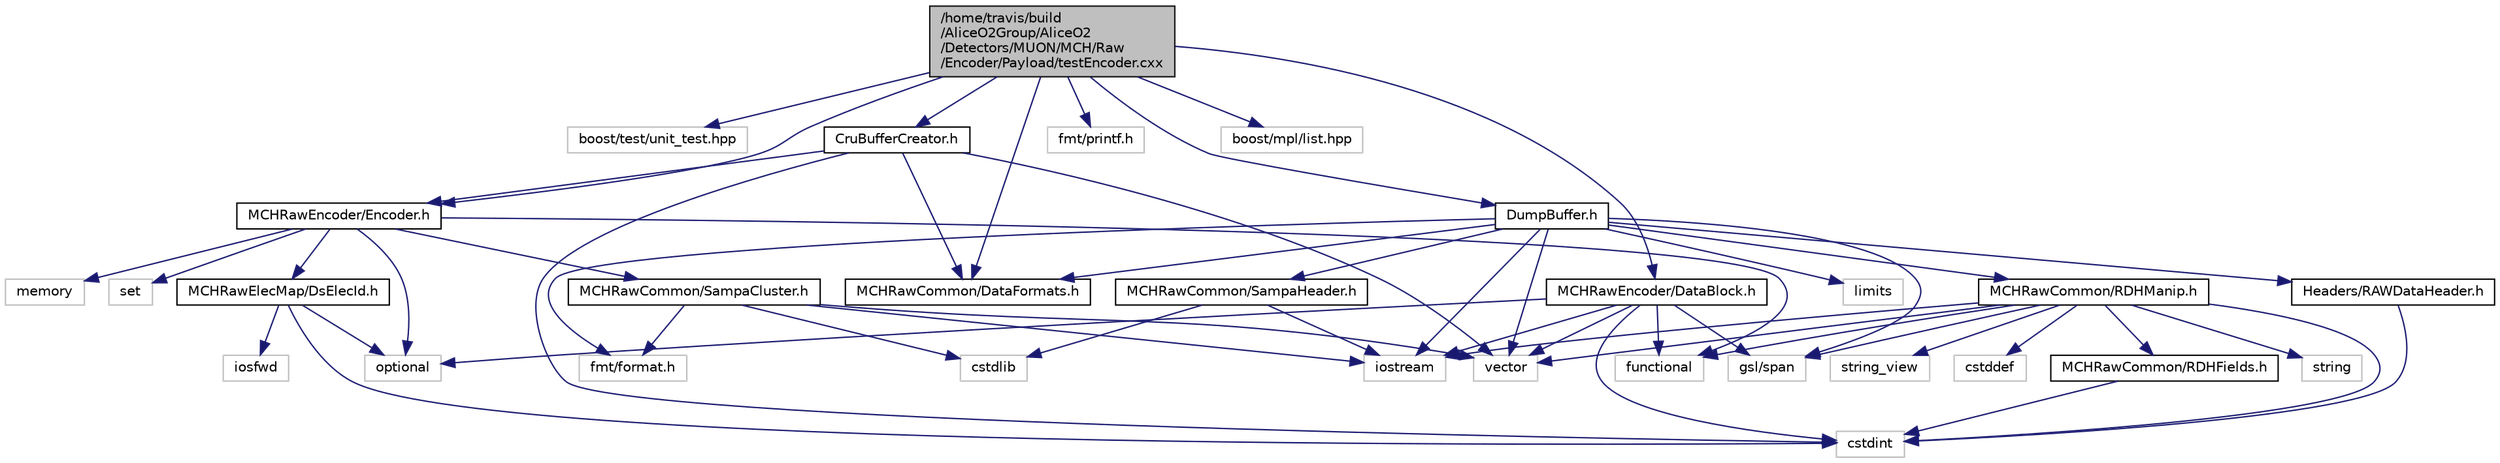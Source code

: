 digraph "/home/travis/build/AliceO2Group/AliceO2/Detectors/MUON/MCH/Raw/Encoder/Payload/testEncoder.cxx"
{
 // INTERACTIVE_SVG=YES
  bgcolor="transparent";
  edge [fontname="Helvetica",fontsize="10",labelfontname="Helvetica",labelfontsize="10"];
  node [fontname="Helvetica",fontsize="10",shape=record];
  Node0 [label="/home/travis/build\l/AliceO2Group/AliceO2\l/Detectors/MUON/MCH/Raw\l/Encoder/Payload/testEncoder.cxx",height=0.2,width=0.4,color="black", fillcolor="grey75", style="filled", fontcolor="black"];
  Node0 -> Node1 [color="midnightblue",fontsize="10",style="solid",fontname="Helvetica"];
  Node1 [label="boost/test/unit_test.hpp",height=0.2,width=0.4,color="grey75"];
  Node0 -> Node2 [color="midnightblue",fontsize="10",style="solid",fontname="Helvetica"];
  Node2 [label="MCHRawEncoder/Encoder.h",height=0.2,width=0.4,color="black",URL="$d6/d32/MUON_2MCH_2Raw_2Encoder_2include_2MCHRawEncoder_2Encoder_8h.html"];
  Node2 -> Node3 [color="midnightblue",fontsize="10",style="solid",fontname="Helvetica"];
  Node3 [label="memory",height=0.2,width=0.4,color="grey75"];
  Node2 -> Node4 [color="midnightblue",fontsize="10",style="solid",fontname="Helvetica"];
  Node4 [label="set",height=0.2,width=0.4,color="grey75"];
  Node2 -> Node5 [color="midnightblue",fontsize="10",style="solid",fontname="Helvetica"];
  Node5 [label="MCHRawElecMap/DsElecId.h",height=0.2,width=0.4,color="black",URL="$d4/d09/DsElecId_8h.html"];
  Node5 -> Node6 [color="midnightblue",fontsize="10",style="solid",fontname="Helvetica"];
  Node6 [label="cstdint",height=0.2,width=0.4,color="grey75"];
  Node5 -> Node7 [color="midnightblue",fontsize="10",style="solid",fontname="Helvetica"];
  Node7 [label="iosfwd",height=0.2,width=0.4,color="grey75"];
  Node5 -> Node8 [color="midnightblue",fontsize="10",style="solid",fontname="Helvetica"];
  Node8 [label="optional",height=0.2,width=0.4,color="grey75"];
  Node2 -> Node9 [color="midnightblue",fontsize="10",style="solid",fontname="Helvetica"];
  Node9 [label="MCHRawCommon/SampaCluster.h",height=0.2,width=0.4,color="black",URL="$d0/d5b/SampaCluster_8h.html"];
  Node9 -> Node10 [color="midnightblue",fontsize="10",style="solid",fontname="Helvetica"];
  Node10 [label="cstdlib",height=0.2,width=0.4,color="grey75"];
  Node9 -> Node11 [color="midnightblue",fontsize="10",style="solid",fontname="Helvetica"];
  Node11 [label="vector",height=0.2,width=0.4,color="grey75"];
  Node9 -> Node12 [color="midnightblue",fontsize="10",style="solid",fontname="Helvetica"];
  Node12 [label="iostream",height=0.2,width=0.4,color="grey75"];
  Node9 -> Node13 [color="midnightblue",fontsize="10",style="solid",fontname="Helvetica"];
  Node13 [label="fmt/format.h",height=0.2,width=0.4,color="grey75"];
  Node2 -> Node14 [color="midnightblue",fontsize="10",style="solid",fontname="Helvetica"];
  Node14 [label="functional",height=0.2,width=0.4,color="grey75"];
  Node2 -> Node8 [color="midnightblue",fontsize="10",style="solid",fontname="Helvetica"];
  Node0 -> Node15 [color="midnightblue",fontsize="10",style="solid",fontname="Helvetica"];
  Node15 [label="MCHRawCommon/DataFormats.h",height=0.2,width=0.4,color="black",URL="$d0/d64/DataFormats_8h.html"];
  Node0 -> Node16 [color="midnightblue",fontsize="10",style="solid",fontname="Helvetica"];
  Node16 [label="MCHRawEncoder/DataBlock.h",height=0.2,width=0.4,color="black",URL="$d0/de5/DataBlock_8h.html"];
  Node16 -> Node6 [color="midnightblue",fontsize="10",style="solid",fontname="Helvetica"];
  Node16 -> Node11 [color="midnightblue",fontsize="10",style="solid",fontname="Helvetica"];
  Node16 -> Node17 [color="midnightblue",fontsize="10",style="solid",fontname="Helvetica"];
  Node17 [label="gsl/span",height=0.2,width=0.4,color="grey75"];
  Node16 -> Node14 [color="midnightblue",fontsize="10",style="solid",fontname="Helvetica"];
  Node16 -> Node12 [color="midnightblue",fontsize="10",style="solid",fontname="Helvetica"];
  Node16 -> Node8 [color="midnightblue",fontsize="10",style="solid",fontname="Helvetica"];
  Node0 -> Node18 [color="midnightblue",fontsize="10",style="solid",fontname="Helvetica"];
  Node18 [label="fmt/printf.h",height=0.2,width=0.4,color="grey75"];
  Node0 -> Node19 [color="midnightblue",fontsize="10",style="solid",fontname="Helvetica"];
  Node19 [label="DumpBuffer.h",height=0.2,width=0.4,color="black",URL="$d1/d53/DumpBuffer_8h.html"];
  Node19 -> Node17 [color="midnightblue",fontsize="10",style="solid",fontname="Helvetica"];
  Node19 -> Node12 [color="midnightblue",fontsize="10",style="solid",fontname="Helvetica"];
  Node19 -> Node13 [color="midnightblue",fontsize="10",style="solid",fontname="Helvetica"];
  Node19 -> Node11 [color="midnightblue",fontsize="10",style="solid",fontname="Helvetica"];
  Node19 -> Node20 [color="midnightblue",fontsize="10",style="solid",fontname="Helvetica"];
  Node20 [label="MCHRawCommon/SampaHeader.h",height=0.2,width=0.4,color="black",URL="$d5/d49/SampaHeader_8h.html"];
  Node20 -> Node10 [color="midnightblue",fontsize="10",style="solid",fontname="Helvetica"];
  Node20 -> Node12 [color="midnightblue",fontsize="10",style="solid",fontname="Helvetica"];
  Node19 -> Node21 [color="midnightblue",fontsize="10",style="solid",fontname="Helvetica"];
  Node21 [label="limits",height=0.2,width=0.4,color="grey75"];
  Node19 -> Node22 [color="midnightblue",fontsize="10",style="solid",fontname="Helvetica"];
  Node22 [label="MCHRawCommon/RDHManip.h",height=0.2,width=0.4,color="black",URL="$dc/d3a/RDHManip_8h.html"];
  Node22 -> Node6 [color="midnightblue",fontsize="10",style="solid",fontname="Helvetica"];
  Node22 -> Node14 [color="midnightblue",fontsize="10",style="solid",fontname="Helvetica"];
  Node22 -> Node17 [color="midnightblue",fontsize="10",style="solid",fontname="Helvetica"];
  Node22 -> Node12 [color="midnightblue",fontsize="10",style="solid",fontname="Helvetica"];
  Node22 -> Node23 [color="midnightblue",fontsize="10",style="solid",fontname="Helvetica"];
  Node23 [label="string",height=0.2,width=0.4,color="grey75"];
  Node22 -> Node24 [color="midnightblue",fontsize="10",style="solid",fontname="Helvetica"];
  Node24 [label="string_view",height=0.2,width=0.4,color="grey75"];
  Node22 -> Node11 [color="midnightblue",fontsize="10",style="solid",fontname="Helvetica"];
  Node22 -> Node25 [color="midnightblue",fontsize="10",style="solid",fontname="Helvetica"];
  Node25 [label="MCHRawCommon/RDHFields.h",height=0.2,width=0.4,color="black",URL="$dd/d9a/RDHFields_8h.html"];
  Node25 -> Node6 [color="midnightblue",fontsize="10",style="solid",fontname="Helvetica"];
  Node22 -> Node26 [color="midnightblue",fontsize="10",style="solid",fontname="Helvetica"];
  Node26 [label="cstddef",height=0.2,width=0.4,color="grey75"];
  Node19 -> Node27 [color="midnightblue",fontsize="10",style="solid",fontname="Helvetica"];
  Node27 [label="Headers/RAWDataHeader.h",height=0.2,width=0.4,color="black",URL="$d4/d78/DataFormats_2Headers_2include_2Headers_2RAWDataHeader_8h.html"];
  Node27 -> Node6 [color="midnightblue",fontsize="10",style="solid",fontname="Helvetica"];
  Node19 -> Node15 [color="midnightblue",fontsize="10",style="solid",fontname="Helvetica"];
  Node0 -> Node28 [color="midnightblue",fontsize="10",style="solid",fontname="Helvetica"];
  Node28 [label="boost/mpl/list.hpp",height=0.2,width=0.4,color="grey75"];
  Node0 -> Node29 [color="midnightblue",fontsize="10",style="solid",fontname="Helvetica"];
  Node29 [label="CruBufferCreator.h",height=0.2,width=0.4,color="black",URL="$d0/d37/CruBufferCreator_8h.html"];
  Node29 -> Node15 [color="midnightblue",fontsize="10",style="solid",fontname="Helvetica"];
  Node29 -> Node2 [color="midnightblue",fontsize="10",style="solid",fontname="Helvetica"];
  Node29 -> Node11 [color="midnightblue",fontsize="10",style="solid",fontname="Helvetica"];
  Node29 -> Node6 [color="midnightblue",fontsize="10",style="solid",fontname="Helvetica"];
}
